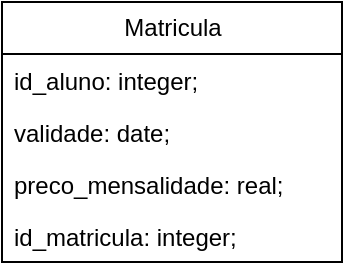<mxfile version="22.0.4" type="device">
  <diagram name="Página-1" id="1R3ashDU-38JjrMAQNvY">
    <mxGraphModel dx="808" dy="411" grid="1" gridSize="10" guides="1" tooltips="1" connect="1" arrows="1" fold="1" page="1" pageScale="1" pageWidth="827" pageHeight="1169" math="0" shadow="0">
      <root>
        <mxCell id="0" />
        <mxCell id="1" parent="0" />
        <mxCell id="41hSMzyfD5uyimEjTeM0-4" value="Matricula" style="swimlane;fontStyle=0;childLayout=stackLayout;horizontal=1;startSize=26;fillColor=none;horizontalStack=0;resizeParent=1;resizeParentMax=0;resizeLast=0;collapsible=1;marginBottom=0;html=1;" vertex="1" parent="1">
          <mxGeometry x="329" y="160" width="170" height="130" as="geometry" />
        </mxCell>
        <mxCell id="41hSMzyfD5uyimEjTeM0-5" value="id_aluno: integer;" style="text;strokeColor=none;fillColor=none;align=left;verticalAlign=top;spacingLeft=4;spacingRight=4;overflow=hidden;rotatable=0;points=[[0,0.5],[1,0.5]];portConstraint=eastwest;whiteSpace=wrap;html=1;" vertex="1" parent="41hSMzyfD5uyimEjTeM0-4">
          <mxGeometry y="26" width="170" height="26" as="geometry" />
        </mxCell>
        <mxCell id="41hSMzyfD5uyimEjTeM0-9" value="validade: date;" style="text;strokeColor=none;fillColor=none;align=left;verticalAlign=top;spacingLeft=4;spacingRight=4;overflow=hidden;rotatable=0;points=[[0,0.5],[1,0.5]];portConstraint=eastwest;whiteSpace=wrap;html=1;" vertex="1" parent="41hSMzyfD5uyimEjTeM0-4">
          <mxGeometry y="52" width="170" height="26" as="geometry" />
        </mxCell>
        <mxCell id="41hSMzyfD5uyimEjTeM0-8" value="preco_mensalidade: real;" style="text;strokeColor=none;fillColor=none;align=left;verticalAlign=top;spacingLeft=4;spacingRight=4;overflow=hidden;rotatable=0;points=[[0,0.5],[1,0.5]];portConstraint=eastwest;whiteSpace=wrap;html=1;" vertex="1" parent="41hSMzyfD5uyimEjTeM0-4">
          <mxGeometry y="78" width="170" height="26" as="geometry" />
        </mxCell>
        <mxCell id="41hSMzyfD5uyimEjTeM0-6" value="id_matricula: integer;" style="text;strokeColor=none;fillColor=none;align=left;verticalAlign=top;spacingLeft=4;spacingRight=4;overflow=hidden;rotatable=0;points=[[0,0.5],[1,0.5]];portConstraint=eastwest;whiteSpace=wrap;html=1;" vertex="1" parent="41hSMzyfD5uyimEjTeM0-4">
          <mxGeometry y="104" width="170" height="26" as="geometry" />
        </mxCell>
      </root>
    </mxGraphModel>
  </diagram>
</mxfile>
